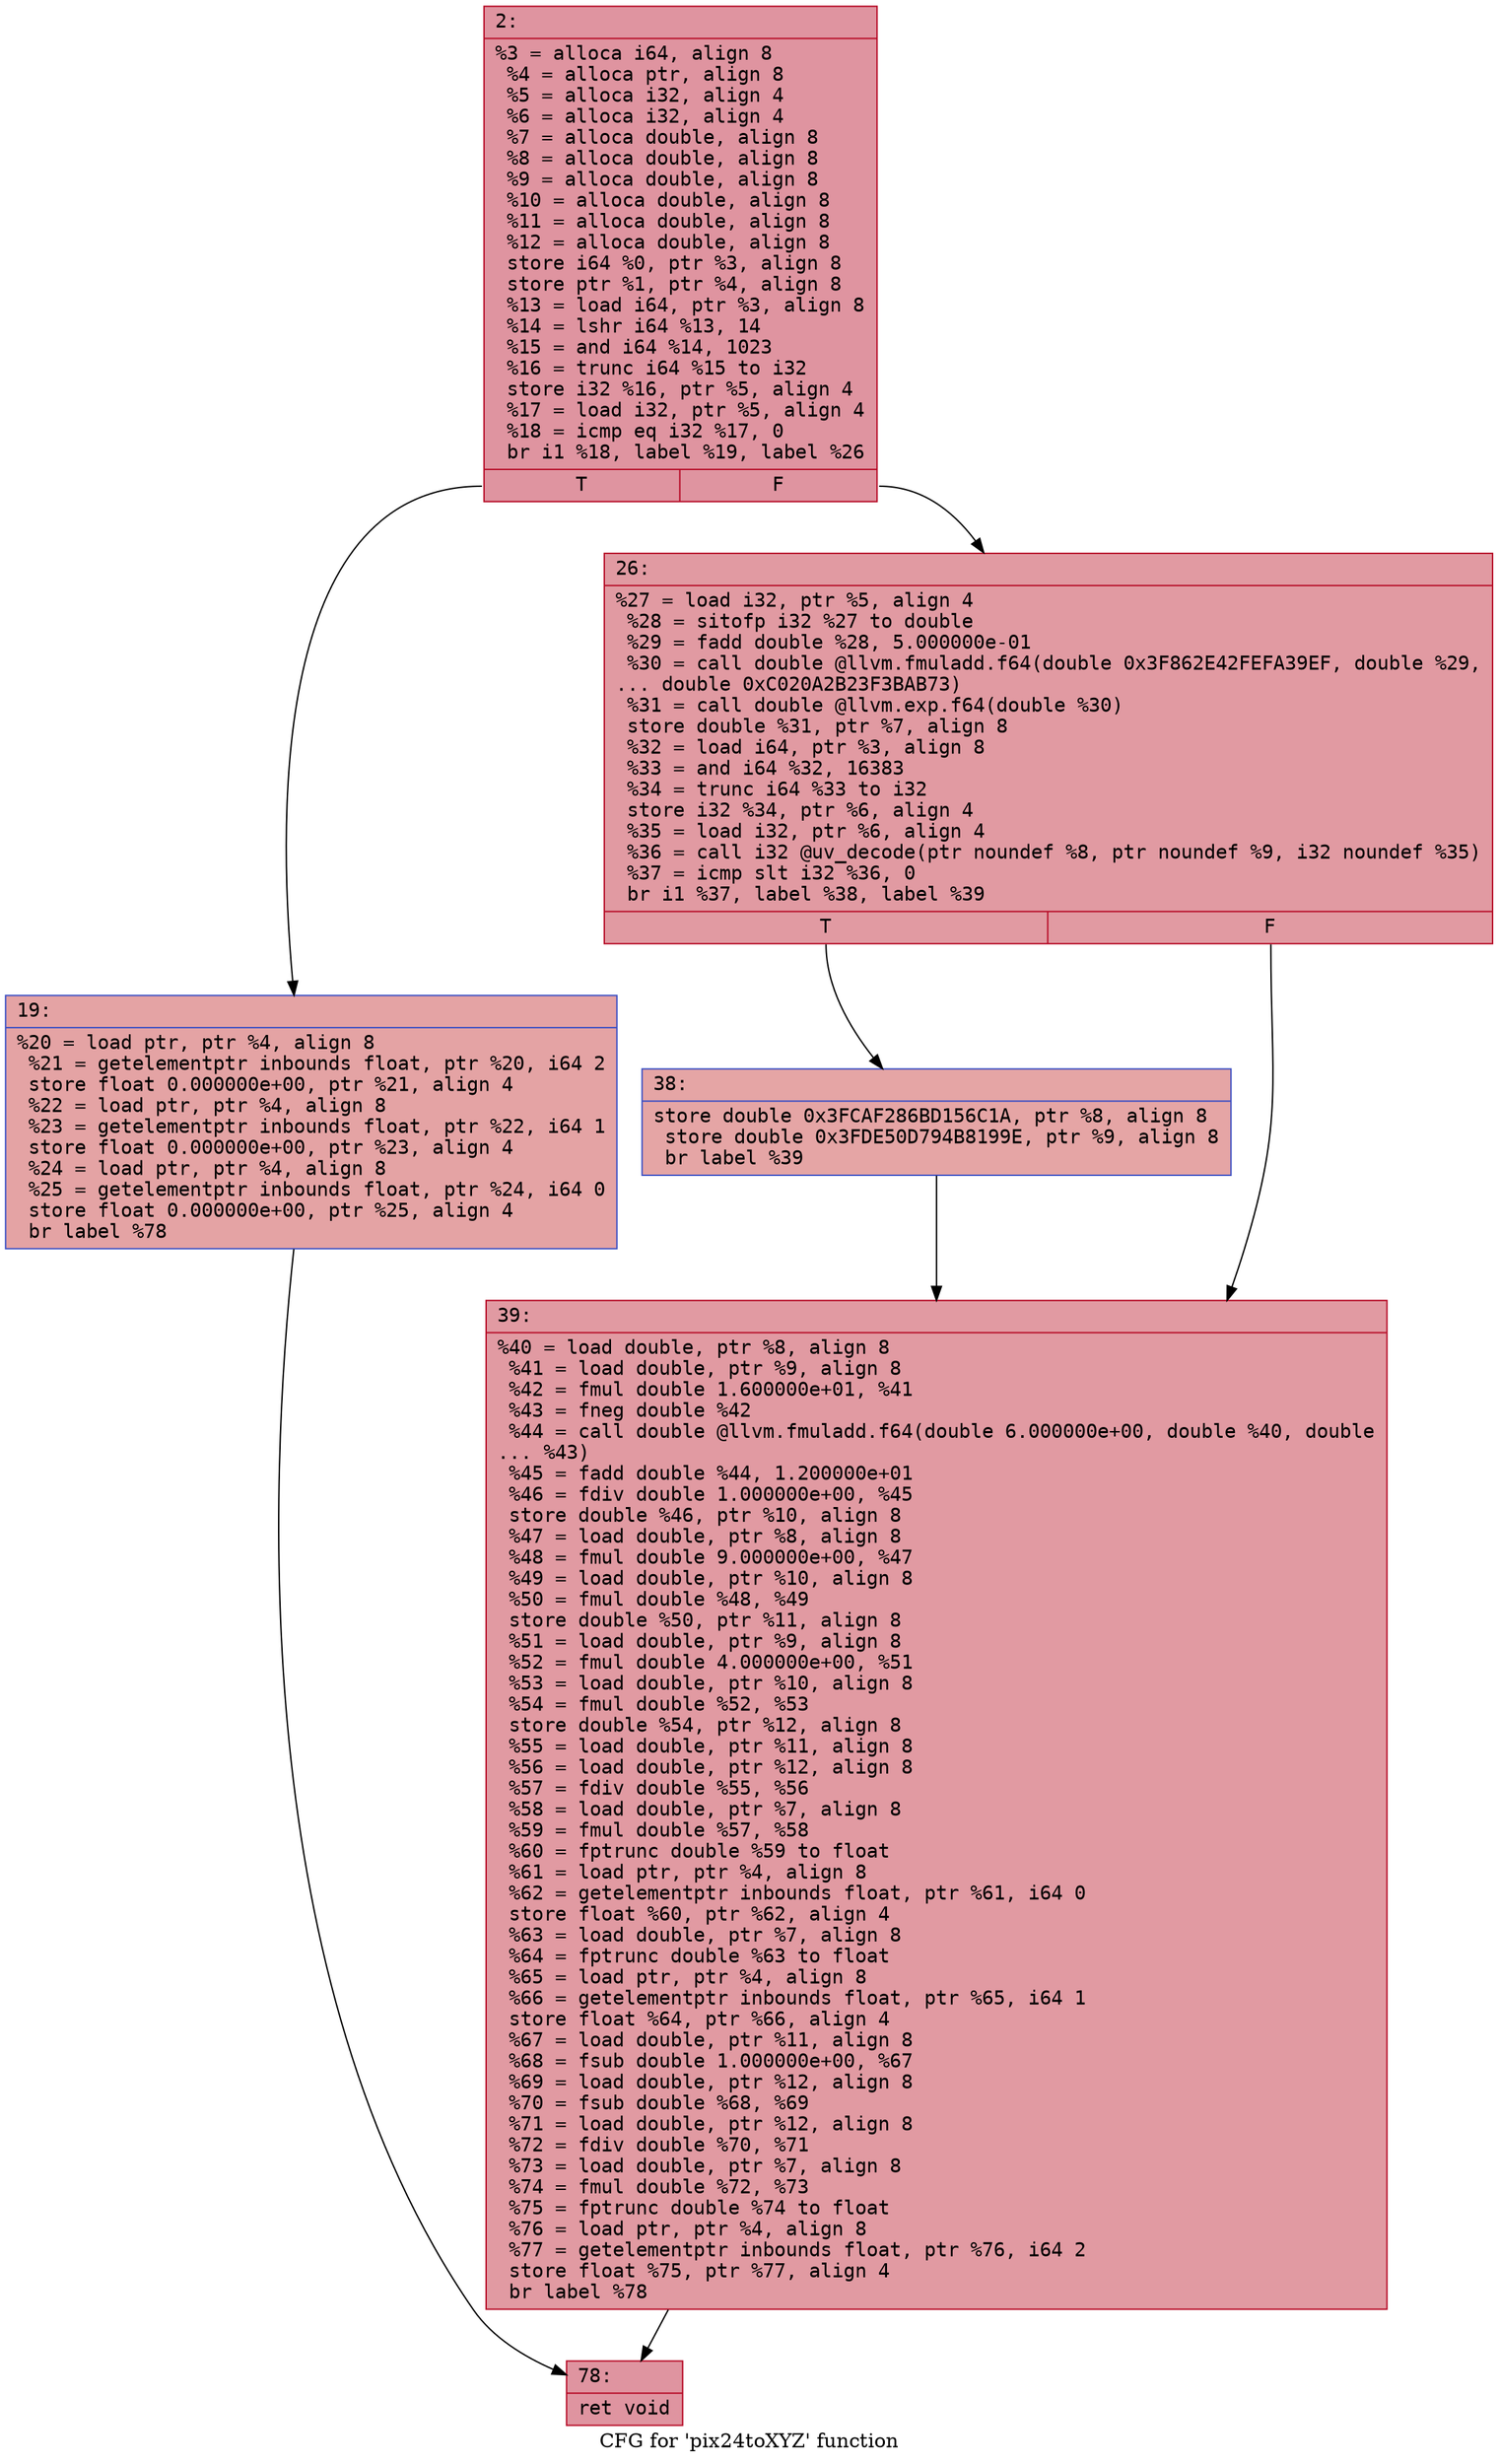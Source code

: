 digraph "CFG for 'pix24toXYZ' function" {
	label="CFG for 'pix24toXYZ' function";

	Node0x6000006335c0 [shape=record,color="#b70d28ff", style=filled, fillcolor="#b70d2870" fontname="Courier",label="{2:\l|  %3 = alloca i64, align 8\l  %4 = alloca ptr, align 8\l  %5 = alloca i32, align 4\l  %6 = alloca i32, align 4\l  %7 = alloca double, align 8\l  %8 = alloca double, align 8\l  %9 = alloca double, align 8\l  %10 = alloca double, align 8\l  %11 = alloca double, align 8\l  %12 = alloca double, align 8\l  store i64 %0, ptr %3, align 8\l  store ptr %1, ptr %4, align 8\l  %13 = load i64, ptr %3, align 8\l  %14 = lshr i64 %13, 14\l  %15 = and i64 %14, 1023\l  %16 = trunc i64 %15 to i32\l  store i32 %16, ptr %5, align 4\l  %17 = load i32, ptr %5, align 4\l  %18 = icmp eq i32 %17, 0\l  br i1 %18, label %19, label %26\l|{<s0>T|<s1>F}}"];
	Node0x6000006335c0:s0 -> Node0x600000633610[tooltip="2 -> 19\nProbability 37.50%" ];
	Node0x6000006335c0:s1 -> Node0x600000633660[tooltip="2 -> 26\nProbability 62.50%" ];
	Node0x600000633610 [shape=record,color="#3d50c3ff", style=filled, fillcolor="#c32e3170" fontname="Courier",label="{19:\l|  %20 = load ptr, ptr %4, align 8\l  %21 = getelementptr inbounds float, ptr %20, i64 2\l  store float 0.000000e+00, ptr %21, align 4\l  %22 = load ptr, ptr %4, align 8\l  %23 = getelementptr inbounds float, ptr %22, i64 1\l  store float 0.000000e+00, ptr %23, align 4\l  %24 = load ptr, ptr %4, align 8\l  %25 = getelementptr inbounds float, ptr %24, i64 0\l  store float 0.000000e+00, ptr %25, align 4\l  br label %78\l}"];
	Node0x600000633610 -> Node0x600000633750[tooltip="19 -> 78\nProbability 100.00%" ];
	Node0x600000633660 [shape=record,color="#b70d28ff", style=filled, fillcolor="#bb1b2c70" fontname="Courier",label="{26:\l|  %27 = load i32, ptr %5, align 4\l  %28 = sitofp i32 %27 to double\l  %29 = fadd double %28, 5.000000e-01\l  %30 = call double @llvm.fmuladd.f64(double 0x3F862E42FEFA39EF, double %29,\l... double 0xC020A2B23F3BAB73)\l  %31 = call double @llvm.exp.f64(double %30)\l  store double %31, ptr %7, align 8\l  %32 = load i64, ptr %3, align 8\l  %33 = and i64 %32, 16383\l  %34 = trunc i64 %33 to i32\l  store i32 %34, ptr %6, align 4\l  %35 = load i32, ptr %6, align 4\l  %36 = call i32 @uv_decode(ptr noundef %8, ptr noundef %9, i32 noundef %35)\l  %37 = icmp slt i32 %36, 0\l  br i1 %37, label %38, label %39\l|{<s0>T|<s1>F}}"];
	Node0x600000633660:s0 -> Node0x6000006336b0[tooltip="26 -> 38\nProbability 37.50%" ];
	Node0x600000633660:s1 -> Node0x600000633700[tooltip="26 -> 39\nProbability 62.50%" ];
	Node0x6000006336b0 [shape=record,color="#3d50c3ff", style=filled, fillcolor="#c5333470" fontname="Courier",label="{38:\l|  store double 0x3FCAF286BD156C1A, ptr %8, align 8\l  store double 0x3FDE50D794B8199E, ptr %9, align 8\l  br label %39\l}"];
	Node0x6000006336b0 -> Node0x600000633700[tooltip="38 -> 39\nProbability 100.00%" ];
	Node0x600000633700 [shape=record,color="#b70d28ff", style=filled, fillcolor="#bb1b2c70" fontname="Courier",label="{39:\l|  %40 = load double, ptr %8, align 8\l  %41 = load double, ptr %9, align 8\l  %42 = fmul double 1.600000e+01, %41\l  %43 = fneg double %42\l  %44 = call double @llvm.fmuladd.f64(double 6.000000e+00, double %40, double\l... %43)\l  %45 = fadd double %44, 1.200000e+01\l  %46 = fdiv double 1.000000e+00, %45\l  store double %46, ptr %10, align 8\l  %47 = load double, ptr %8, align 8\l  %48 = fmul double 9.000000e+00, %47\l  %49 = load double, ptr %10, align 8\l  %50 = fmul double %48, %49\l  store double %50, ptr %11, align 8\l  %51 = load double, ptr %9, align 8\l  %52 = fmul double 4.000000e+00, %51\l  %53 = load double, ptr %10, align 8\l  %54 = fmul double %52, %53\l  store double %54, ptr %12, align 8\l  %55 = load double, ptr %11, align 8\l  %56 = load double, ptr %12, align 8\l  %57 = fdiv double %55, %56\l  %58 = load double, ptr %7, align 8\l  %59 = fmul double %57, %58\l  %60 = fptrunc double %59 to float\l  %61 = load ptr, ptr %4, align 8\l  %62 = getelementptr inbounds float, ptr %61, i64 0\l  store float %60, ptr %62, align 4\l  %63 = load double, ptr %7, align 8\l  %64 = fptrunc double %63 to float\l  %65 = load ptr, ptr %4, align 8\l  %66 = getelementptr inbounds float, ptr %65, i64 1\l  store float %64, ptr %66, align 4\l  %67 = load double, ptr %11, align 8\l  %68 = fsub double 1.000000e+00, %67\l  %69 = load double, ptr %12, align 8\l  %70 = fsub double %68, %69\l  %71 = load double, ptr %12, align 8\l  %72 = fdiv double %70, %71\l  %73 = load double, ptr %7, align 8\l  %74 = fmul double %72, %73\l  %75 = fptrunc double %74 to float\l  %76 = load ptr, ptr %4, align 8\l  %77 = getelementptr inbounds float, ptr %76, i64 2\l  store float %75, ptr %77, align 4\l  br label %78\l}"];
	Node0x600000633700 -> Node0x600000633750[tooltip="39 -> 78\nProbability 100.00%" ];
	Node0x600000633750 [shape=record,color="#b70d28ff", style=filled, fillcolor="#b70d2870" fontname="Courier",label="{78:\l|  ret void\l}"];
}
